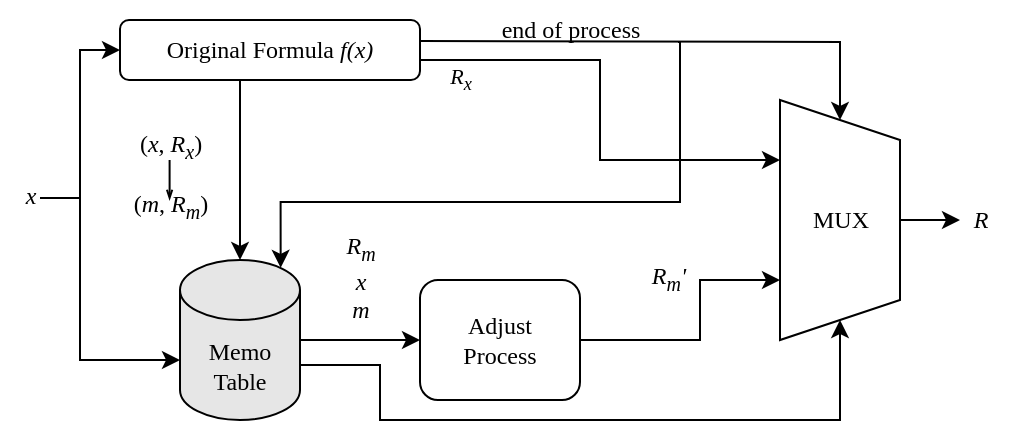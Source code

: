 <mxfile version="25.0.2">
  <diagram name="Page-1" id="Q9YSqws44emZLyLD-KAk">
    <mxGraphModel dx="574" dy="342" grid="1" gridSize="10" guides="1" tooltips="1" connect="1" arrows="1" fold="1" page="1" pageScale="1" pageWidth="827" pageHeight="1169" math="0" shadow="0">
      <root>
        <mxCell id="0" />
        <mxCell id="1" parent="0" />
        <mxCell id="6TNS7I3jeI-tu2PH8_33-14" style="edgeStyle=orthogonalEdgeStyle;rounded=0;orthogonalLoop=1;jettySize=auto;html=1;exitX=1;exitY=0.5;exitDx=0;exitDy=0;exitPerimeter=0;entryX=0;entryY=0.5;entryDx=0;entryDy=0;" edge="1" parent="1" source="6TNS7I3jeI-tu2PH8_33-1" target="6TNS7I3jeI-tu2PH8_33-2">
          <mxGeometry relative="1" as="geometry" />
        </mxCell>
        <mxCell id="6TNS7I3jeI-tu2PH8_33-21" style="edgeStyle=orthogonalEdgeStyle;rounded=0;orthogonalLoop=1;jettySize=auto;html=1;exitX=0.839;exitY=0.049;exitDx=0;exitDy=0;exitPerimeter=0;startArrow=classic;startFill=1;endArrow=none;endFill=0;" edge="1" parent="1" source="6TNS7I3jeI-tu2PH8_33-1">
          <mxGeometry relative="1" as="geometry">
            <mxPoint x="359" y="291" as="targetPoint" />
            <mxPoint x="160.3" y="405.35" as="sourcePoint" />
            <Array as="points">
              <mxPoint x="160" y="371" />
              <mxPoint x="360" y="371" />
              <mxPoint x="360" y="291" />
            </Array>
          </mxGeometry>
        </mxCell>
        <mxCell id="6TNS7I3jeI-tu2PH8_33-1" value="&lt;font face=&quot;Times New Roman&quot;&gt;Memo&lt;br&gt;Table&lt;/font&gt;" style="shape=cylinder3;whiteSpace=wrap;html=1;boundedLbl=1;backgroundOutline=1;size=15;fillColor=#E6E6E6;" vertex="1" parent="1">
          <mxGeometry x="110" y="400" width="60" height="80" as="geometry" />
        </mxCell>
        <mxCell id="6TNS7I3jeI-tu2PH8_33-27" style="edgeStyle=orthogonalEdgeStyle;rounded=0;orthogonalLoop=1;jettySize=auto;html=1;exitX=1;exitY=0.5;exitDx=0;exitDy=0;entryX=0.75;entryY=1;entryDx=0;entryDy=0;" edge="1" parent="1" source="6TNS7I3jeI-tu2PH8_33-2" target="6TNS7I3jeI-tu2PH8_33-26">
          <mxGeometry relative="1" as="geometry">
            <Array as="points">
              <mxPoint x="370" y="440" />
              <mxPoint x="370" y="410" />
            </Array>
          </mxGeometry>
        </mxCell>
        <mxCell id="6TNS7I3jeI-tu2PH8_33-2" value="&lt;font face=&quot;Times New Roman&quot;&gt;Adjust&lt;/font&gt;&lt;div&gt;&lt;font face=&quot;Times New Roman&quot;&gt;Process&lt;/font&gt;&lt;/div&gt;" style="rounded=1;whiteSpace=wrap;html=1;" vertex="1" parent="1">
          <mxGeometry x="230" y="410" width="80" height="60" as="geometry" />
        </mxCell>
        <mxCell id="6TNS7I3jeI-tu2PH8_33-22" style="edgeStyle=orthogonalEdgeStyle;rounded=0;orthogonalLoop=1;jettySize=auto;html=1;exitX=1;exitY=0.25;exitDx=0;exitDy=0;entryX=0;entryY=0.5;entryDx=0;entryDy=0;" edge="1" parent="1" target="6TNS7I3jeI-tu2PH8_33-26">
          <mxGeometry relative="1" as="geometry">
            <mxPoint x="230.0" y="290.5" as="sourcePoint" />
            <mxPoint x="439.76" y="325.76" as="targetPoint" />
          </mxGeometry>
        </mxCell>
        <mxCell id="6TNS7I3jeI-tu2PH8_33-28" style="edgeStyle=orthogonalEdgeStyle;rounded=0;orthogonalLoop=1;jettySize=auto;html=1;exitX=1;exitY=0.5;exitDx=0;exitDy=0;entryX=0.25;entryY=1;entryDx=0;entryDy=0;fontStyle=1" edge="1" parent="1" source="6TNS7I3jeI-tu2PH8_33-12" target="6TNS7I3jeI-tu2PH8_33-26">
          <mxGeometry relative="1" as="geometry">
            <Array as="points">
              <mxPoint x="230" y="300" />
              <mxPoint x="320" y="300" />
              <mxPoint x="320" y="350" />
            </Array>
          </mxGeometry>
        </mxCell>
        <mxCell id="6TNS7I3jeI-tu2PH8_33-32" value="&lt;font face=&quot;Times New Roman&quot;&gt;&lt;i&gt;R&lt;sub&gt;x&lt;/sub&gt;&lt;/i&gt;&lt;/font&gt;" style="edgeLabel;html=1;align=center;verticalAlign=middle;resizable=0;points=[];" vertex="1" connectable="0" parent="6TNS7I3jeI-tu2PH8_33-28">
          <mxGeometry x="-0.891" y="-1" relative="1" as="geometry">
            <mxPoint x="12" y="9" as="offset" />
          </mxGeometry>
        </mxCell>
        <mxCell id="6TNS7I3jeI-tu2PH8_33-12" value="&lt;font face=&quot;Times New Roman&quot;&gt;Original Formula &lt;i&gt;f(x)&lt;/i&gt;&lt;/font&gt;" style="rounded=1;whiteSpace=wrap;html=1;" vertex="1" parent="1">
          <mxGeometry x="80" y="280" width="150" height="30" as="geometry" />
        </mxCell>
        <mxCell id="6TNS7I3jeI-tu2PH8_33-13" style="edgeStyle=orthogonalEdgeStyle;rounded=0;orthogonalLoop=1;jettySize=auto;html=1;exitX=0.5;exitY=0;exitDx=0;exitDy=0;exitPerimeter=0;entryX=0.4;entryY=1;entryDx=0;entryDy=0;entryPerimeter=0;startArrow=classic;startFill=1;endArrow=none;endFill=0;" edge="1" parent="1" source="6TNS7I3jeI-tu2PH8_33-1" target="6TNS7I3jeI-tu2PH8_33-12">
          <mxGeometry relative="1" as="geometry" />
        </mxCell>
        <mxCell id="6TNS7I3jeI-tu2PH8_33-18" style="edgeStyle=orthogonalEdgeStyle;rounded=0;orthogonalLoop=1;jettySize=auto;html=1;exitX=1;exitY=0;exitDx=0;exitDy=52.5;exitPerimeter=0;entryX=1;entryY=0.5;entryDx=0;entryDy=0;" edge="1" parent="1" source="6TNS7I3jeI-tu2PH8_33-1" target="6TNS7I3jeI-tu2PH8_33-26">
          <mxGeometry relative="1" as="geometry">
            <mxPoint x="440" y="440" as="targetPoint" />
            <Array as="points">
              <mxPoint x="210" y="453" />
              <mxPoint x="210" y="480" />
              <mxPoint x="440" y="480" />
            </Array>
          </mxGeometry>
        </mxCell>
        <mxCell id="6TNS7I3jeI-tu2PH8_33-24" style="edgeStyle=orthogonalEdgeStyle;rounded=0;orthogonalLoop=1;jettySize=auto;html=1;exitX=0;exitY=0.5;exitDx=0;exitDy=0;entryX=0;entryY=0.625;entryDx=0;entryDy=0;entryPerimeter=0;startArrow=classic;startFill=1;" edge="1" parent="1" source="6TNS7I3jeI-tu2PH8_33-12" target="6TNS7I3jeI-tu2PH8_33-1">
          <mxGeometry relative="1" as="geometry" />
        </mxCell>
        <mxCell id="6TNS7I3jeI-tu2PH8_33-25" value="" style="endArrow=none;html=1;rounded=0;endFill=0;" edge="1" parent="1">
          <mxGeometry width="50" height="50" relative="1" as="geometry">
            <mxPoint x="40" y="369" as="sourcePoint" />
            <mxPoint x="60" y="369" as="targetPoint" />
          </mxGeometry>
        </mxCell>
        <mxCell id="6TNS7I3jeI-tu2PH8_33-29" style="edgeStyle=orthogonalEdgeStyle;rounded=0;orthogonalLoop=1;jettySize=auto;html=1;exitX=0.5;exitY=0;exitDx=0;exitDy=0;" edge="1" parent="1" source="6TNS7I3jeI-tu2PH8_33-26">
          <mxGeometry relative="1" as="geometry">
            <mxPoint x="500" y="380" as="targetPoint" />
          </mxGeometry>
        </mxCell>
        <mxCell id="6TNS7I3jeI-tu2PH8_33-26" value="" style="shape=trapezoid;perimeter=trapezoidPerimeter;whiteSpace=wrap;html=1;fixedSize=1;rotation=90;" vertex="1" parent="1">
          <mxGeometry x="380" y="350" width="120" height="60" as="geometry" />
        </mxCell>
        <mxCell id="6TNS7I3jeI-tu2PH8_33-30" value="&lt;font face=&quot;Times New Roman&quot;&gt;MUX&lt;/font&gt;" style="text;html=1;align=center;verticalAlign=middle;resizable=0;points=[];autosize=1;strokeColor=none;fillColor=none;" vertex="1" parent="1">
          <mxGeometry x="415" y="365" width="50" height="30" as="geometry" />
        </mxCell>
        <mxCell id="6TNS7I3jeI-tu2PH8_33-31" value="&lt;i&gt;&lt;font face=&quot;Times New Roman&quot;&gt;x&lt;/font&gt;&lt;/i&gt;" style="text;html=1;align=center;verticalAlign=middle;resizable=0;points=[];autosize=1;strokeColor=none;fillColor=none;" vertex="1" parent="1">
          <mxGeometry x="20" y="353" width="30" height="30" as="geometry" />
        </mxCell>
        <mxCell id="6TNS7I3jeI-tu2PH8_33-33" value="&lt;font face=&quot;Times New Roman&quot;&gt;end of process&lt;/font&gt;" style="text;html=1;align=center;verticalAlign=middle;resizable=0;points=[];autosize=1;strokeColor=none;fillColor=none;" vertex="1" parent="1">
          <mxGeometry x="260" y="270" width="90" height="30" as="geometry" />
        </mxCell>
        <mxCell id="6TNS7I3jeI-tu2PH8_33-34" value="&lt;font face=&quot;Times New Roman&quot;&gt;(&lt;i style=&quot;&quot;&gt;x&lt;/i&gt;, &lt;i style=&quot;&quot;&gt;R&lt;/i&gt;&lt;sub style=&quot;font-style: italic; vertical-align: sub;&quot;&gt;x&lt;/sub&gt;)&lt;/font&gt;" style="text;html=1;align=center;verticalAlign=middle;resizable=0;points=[];autosize=1;strokeColor=none;fillColor=none;" vertex="1" parent="1">
          <mxGeometry x="80" y="328" width="50" height="30" as="geometry" />
        </mxCell>
        <mxCell id="6TNS7I3jeI-tu2PH8_33-35" value="&lt;font face=&quot;Times New Roman&quot;&gt;(&lt;i&gt;m&lt;/i&gt;, &lt;i&gt;R&lt;sub&gt;m&lt;/sub&gt;&lt;/i&gt;)&lt;/font&gt;" style="text;html=1;align=center;verticalAlign=middle;resizable=0;points=[];autosize=1;strokeColor=none;fillColor=none;" vertex="1" parent="1">
          <mxGeometry x="75" y="358" width="60" height="30" as="geometry" />
        </mxCell>
        <mxCell id="6TNS7I3jeI-tu2PH8_33-36" value="" style="endArrow=openThin;html=1;rounded=0;endFill=0;endSize=3;" edge="1" parent="1">
          <mxGeometry width="50" height="50" relative="1" as="geometry">
            <mxPoint x="104.8" y="350" as="sourcePoint" />
            <mxPoint x="104.8" y="370" as="targetPoint" />
          </mxGeometry>
        </mxCell>
        <mxCell id="6TNS7I3jeI-tu2PH8_33-37" value="&lt;i&gt;&lt;font face=&quot;Times New Roman&quot;&gt;R&lt;sub&gt;m&lt;/sub&gt;&#39;&lt;/font&gt;&lt;/i&gt;" style="text;html=1;align=center;verticalAlign=middle;resizable=0;points=[];autosize=1;strokeColor=none;fillColor=none;" vertex="1" parent="1">
          <mxGeometry x="334" y="394" width="40" height="30" as="geometry" />
        </mxCell>
        <mxCell id="6TNS7I3jeI-tu2PH8_33-38" value="&lt;i&gt;&lt;font face=&quot;Times New Roman&quot;&gt;R&lt;sub&gt;m&lt;/sub&gt;&lt;/font&gt;&lt;/i&gt;&lt;div&gt;&lt;i&gt;&lt;font face=&quot;Times New Roman&quot;&gt;x&lt;/font&gt;&lt;/i&gt;&lt;/div&gt;&lt;div&gt;&lt;i&gt;&lt;font face=&quot;Times New Roman&quot;&gt;m&lt;/font&gt;&lt;/i&gt;&lt;/div&gt;" style="text;html=1;align=center;verticalAlign=middle;resizable=0;points=[];autosize=1;strokeColor=none;fillColor=none;" vertex="1" parent="1">
          <mxGeometry x="180" y="379" width="40" height="60" as="geometry" />
        </mxCell>
        <mxCell id="6TNS7I3jeI-tu2PH8_33-39" value="&lt;i&gt;&lt;font face=&quot;Times New Roman&quot;&gt;R&lt;/font&gt;&lt;/i&gt;" style="text;html=1;align=center;verticalAlign=middle;resizable=0;points=[];autosize=1;strokeColor=none;fillColor=none;" vertex="1" parent="1">
          <mxGeometry x="495" y="365" width="30" height="30" as="geometry" />
        </mxCell>
      </root>
    </mxGraphModel>
  </diagram>
</mxfile>
